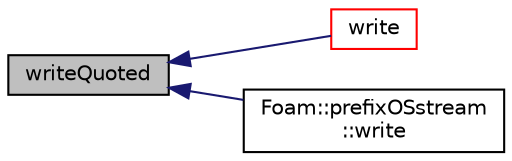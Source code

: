 digraph "writeQuoted"
{
  bgcolor="transparent";
  edge [fontname="Helvetica",fontsize="10",labelfontname="Helvetica",labelfontsize="10"];
  node [fontname="Helvetica",fontsize="10",shape=record];
  rankdir="LR";
  Node1 [label="writeQuoted",height=0.2,width=0.4,color="black", fillcolor="grey75", style="filled" fontcolor="black"];
  Node1 -> Node2 [dir="back",color="midnightblue",fontsize="10",style="solid",fontname="Helvetica"];
  Node2 [label="write",height=0.2,width=0.4,color="red",URL="$classFoam_1_1OSstream.html#aa3b476f06fa0df546adf5f376083ec2b",tooltip="Write token to stream or otherwise handle it. "];
  Node1 -> Node3 [dir="back",color="midnightblue",fontsize="10",style="solid",fontname="Helvetica"];
  Node3 [label="Foam::prefixOSstream\l::write",height=0.2,width=0.4,color="black",URL="$classFoam_1_1prefixOSstream.html#ae6e074c6bcaf6dcff9a86912d8a9000f",tooltip="Write int32_t. "];
}
